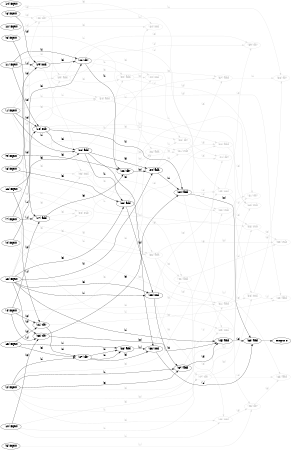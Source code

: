digraph NeuralNetwork {
rankdir=LR;
size="4,3";
center = true;
node0 [label="(0) Input", color=black, labelfontcolor=black, fontcolor=black];
node1 [label="(1) Input", color=black, labelfontcolor=black, fontcolor=black];
node2 [label="(2) Input", color=black, labelfontcolor=black, fontcolor=black];
node3 [label="(3) Input", color=black, labelfontcolor=black, fontcolor=black];
node4 [label="(4) Input", color=black, labelfontcolor=black, fontcolor=black];
node5 [label="(5) Input", color=black, labelfontcolor=black, fontcolor=black];
node6 [label="(6) Input", color=black, labelfontcolor=black, fontcolor=black];
node7 [label="(7) Input", color=black, labelfontcolor=black, fontcolor=black];
node8 [label="(8) Input", color=black, labelfontcolor=black, fontcolor=black];
node9 [label="(9) Input", color=black, labelfontcolor=black, fontcolor=black];
node10 [label="(10) Input", color=black, labelfontcolor=black, fontcolor=black];
node11 [label="(11) Input", color=black, labelfontcolor=black, fontcolor=black];
node12 [label="(12) Input", color=black, labelfontcolor=black, fontcolor=black];
node13 [label="(13) Input", color=black, labelfontcolor=black, fontcolor=black];
node14 [label="(14) Input", color=black, labelfontcolor=black, fontcolor=black];
node15 [label="(15) Input", color=black, labelfontcolor=black, fontcolor=black];
node16 [label="(16) Input", color=black, labelfontcolor=black, fontcolor=black];
node17 [label="(17) add", color=black, labelfontcolor=black, fontcolor=black];
node3 -> node17 [label=" (0)", labelfontcolor=black, fontcolor=black, bold=true, color=black];
node7 -> node17 [label=" (1)", labelfontcolor=black, fontcolor=black, bold=true, color=black];
node4 -> node17 [label=" (2)", labelfontcolor=black, fontcolor=black, bold=true, color=black];
node18 [label="(18) sub", color=black, labelfontcolor=black, fontcolor=black];
node1 -> node18 [label=" (0)", labelfontcolor=black, fontcolor=black, bold=true, color=black];
node0 -> node18 [label=" (1)", labelfontcolor=black, fontcolor=black, bold=true, color=black];
node11 -> node18 [label=" (2)", labelfontcolor=black, fontcolor=black, bold=true, color=black];
node19 [label="(19) mul", color=black, labelfontcolor=black, fontcolor=black];
node8 -> node19 [label=" (0)", labelfontcolor=black, fontcolor=black, bold=true, color=black];
node11 -> node19 [label=" (1)", labelfontcolor=black, fontcolor=black, bold=true, color=black];
node6 -> node19 [label=" (2)", labelfontcolor=black, fontcolor=black, bold=true, color=black];
node20 [label="(20) div", color=black, labelfontcolor=black, fontcolor=black];
node19 -> node20 [label=" (0)", labelfontcolor=black, fontcolor=black, bold=true, color=black];
node11 -> node20 [label=" (1)", labelfontcolor=black, fontcolor=black, bold=true, color=black];
node7 -> node20 [label=" (2)", labelfontcolor=black, fontcolor=black, bold=true, color=black];
node21 [label="(21) div", color=black, labelfontcolor=black, fontcolor=black];
node4 -> node21 [label=" (0)", labelfontcolor=black, fontcolor=black, bold=true, color=black];
node16 -> node21 [label=" (1)", labelfontcolor=black, fontcolor=black, bold=true, color=black];
node15 -> node21 [label=" (2)", labelfontcolor=black, fontcolor=black, bold=true, color=black];
node22 [label="(22) div", color=black, labelfontcolor=black, fontcolor=black];
node17 -> node22 [label=" (0)", labelfontcolor=black, fontcolor=black, bold=true, color=black];
node20 -> node22 [label=" (1)", labelfontcolor=black, fontcolor=black, bold=true, color=black];
node9 -> node22 [label=" (2)", labelfontcolor=black, fontcolor=black, bold=true, color=black];
node23 [label="(23) add", color=black, labelfontcolor=black, fontcolor=black];
node18 -> node23 [label=" (0)", labelfontcolor=black, fontcolor=black, bold=true, color=black];
node1 -> node23 [label=" (1)", labelfontcolor=black, fontcolor=black, bold=true, color=black];
node16 -> node23 [label=" (2)", labelfontcolor=black, fontcolor=black, bold=true, color=black];
node24 [label="(24) add", color=black, labelfontcolor=black, fontcolor=black];
node22 -> node24 [label=" (0)", labelfontcolor=black, fontcolor=black, bold=true, color=black];
node13 -> node24 [label=" (1)", labelfontcolor=black, fontcolor=black, bold=true, color=black];
node23 -> node24 [label=" (2)", labelfontcolor=black, fontcolor=black, bold=true, color=black];
node25 [label="(25) add", color=black, labelfontcolor=black, fontcolor=black];
node13 -> node25 [label=" (0)", labelfontcolor=black, fontcolor=black, bold=true, color=black];
node23 -> node25 [label=" (1)", labelfontcolor=black, fontcolor=black, bold=true, color=black];
node8 -> node25 [label=" (2)", labelfontcolor=black, fontcolor=black, bold=true, color=black];
node26 [label="(26) add", color=lightgrey, labelfontcolor=lightgrey, fontcolor=lightgrey];
node22 -> node26 [label=" (0)", labelfontcolor=lightgrey, fontcolor=lightgrey, bold=true, color=lightgrey];
node3 -> node26 [label=" (1)", labelfontcolor=lightgrey, fontcolor=lightgrey, bold=true, color=lightgrey];
node21 -> node26 [label=" (2)", labelfontcolor=lightgrey, fontcolor=lightgrey, bold=true, color=lightgrey];
node27 [label="(27) div", color=black, labelfontcolor=black, fontcolor=black];
node15 -> node27 [label=" (0)", labelfontcolor=black, fontcolor=black, bold=true, color=black];
node2 -> node27 [label=" (1)", labelfontcolor=black, fontcolor=black, bold=true, color=black];
node21 -> node27 [label=" (2)", labelfontcolor=black, fontcolor=black, bold=true, color=black];
node28 [label="(28) add", color=black, labelfontcolor=black, fontcolor=black];
node27 -> node28 [label=" (0)", labelfontcolor=black, fontcolor=black, bold=true, color=black];
node15 -> node28 [label=" (1)", labelfontcolor=black, fontcolor=black, bold=true, color=black];
node27 -> node28 [label=" (2)", labelfontcolor=black, fontcolor=black, bold=true, color=black];
node29 [label="(29) add", color=lightgrey, labelfontcolor=lightgrey, fontcolor=lightgrey];
node6 -> node29 [label=" (0)", labelfontcolor=lightgrey, fontcolor=lightgrey, bold=true, color=lightgrey];
node1 -> node29 [label=" (1)", labelfontcolor=lightgrey, fontcolor=lightgrey, bold=true, color=lightgrey];
node13 -> node29 [label=" (2)", labelfontcolor=lightgrey, fontcolor=lightgrey, bold=true, color=lightgrey];
node30 [label="(30) add", color=lightgrey, labelfontcolor=lightgrey, fontcolor=lightgrey];
node29 -> node30 [label=" (0)", labelfontcolor=lightgrey, fontcolor=lightgrey, bold=true, color=lightgrey];
node20 -> node30 [label=" (1)", labelfontcolor=lightgrey, fontcolor=lightgrey, bold=true, color=lightgrey];
node13 -> node30 [label=" (2)", labelfontcolor=lightgrey, fontcolor=lightgrey, bold=true, color=lightgrey];
node31 [label="(31) sub", color=lightgrey, labelfontcolor=lightgrey, fontcolor=lightgrey];
node24 -> node31 [label=" (0)", labelfontcolor=lightgrey, fontcolor=lightgrey, bold=true, color=lightgrey];
node1 -> node31 [label=" (1)", labelfontcolor=lightgrey, fontcolor=lightgrey, bold=true, color=lightgrey];
node26 -> node31 [label=" (2)", labelfontcolor=lightgrey, fontcolor=lightgrey, bold=true, color=lightgrey];
node32 [label="(32) div", color=black, labelfontcolor=black, fontcolor=black];
node10 -> node32 [label=" (0)", labelfontcolor=black, fontcolor=black, bold=true, color=black];
node4 -> node32 [label=" (1)", labelfontcolor=black, fontcolor=black, bold=true, color=black];
node13 -> node32 [label=" (2)", labelfontcolor=black, fontcolor=black, bold=true, color=black];
node33 [label="(33) mul", color=black, labelfontcolor=black, fontcolor=black];
node23 -> node33 [label=" (0)", labelfontcolor=black, fontcolor=black, bold=true, color=black];
node28 -> node33 [label=" (1)", labelfontcolor=black, fontcolor=black, bold=true, color=black];
node27 -> node33 [label=" (2)", labelfontcolor=black, fontcolor=black, bold=true, color=black];
node34 [label="(34) add", color=black, labelfontcolor=black, fontcolor=black];
node32 -> node34 [label=" (0)", labelfontcolor=black, fontcolor=black, bold=true, color=black];
node18 -> node34 [label=" (1)", labelfontcolor=black, fontcolor=black, bold=true, color=black];
node24 -> node34 [label=" (2)", labelfontcolor=black, fontcolor=black, bold=true, color=black];
node35 [label="(35) mul", color=black, labelfontcolor=black, fontcolor=black];
node13 -> node35 [label=" (0)", labelfontcolor=black, fontcolor=black, bold=true, color=black];
node13 -> node35 [label=" (1)", labelfontcolor=black, fontcolor=black, bold=true, color=black];
node25 -> node35 [label=" (2)", labelfontcolor=black, fontcolor=black, bold=true, color=black];
node36 [label="(36) add", color=lightgrey, labelfontcolor=lightgrey, fontcolor=lightgrey];
node18 -> node36 [label=" (0)", labelfontcolor=lightgrey, fontcolor=lightgrey, bold=true, color=lightgrey];
node7 -> node36 [label=" (1)", labelfontcolor=lightgrey, fontcolor=lightgrey, bold=true, color=lightgrey];
node7 -> node36 [label=" (2)", labelfontcolor=lightgrey, fontcolor=lightgrey, bold=true, color=lightgrey];
node37 [label="(37) add", color=black, labelfontcolor=black, fontcolor=black];
node2 -> node37 [label=" (0)", labelfontcolor=black, fontcolor=black, bold=true, color=black];
node2 -> node37 [label=" (1)", labelfontcolor=black, fontcolor=black, bold=true, color=black];
node35 -> node37 [label=" (2)", labelfontcolor=black, fontcolor=black, bold=true, color=black];
node38 [label="(38) div", color=lightgrey, labelfontcolor=lightgrey, fontcolor=lightgrey];
node18 -> node38 [label=" (0)", labelfontcolor=lightgrey, fontcolor=lightgrey, bold=true, color=lightgrey];
node24 -> node38 [label=" (1)", labelfontcolor=lightgrey, fontcolor=lightgrey, bold=true, color=lightgrey];
node11 -> node38 [label=" (2)", labelfontcolor=lightgrey, fontcolor=lightgrey, bold=true, color=lightgrey];
node39 [label="(39) mul", color=lightgrey, labelfontcolor=lightgrey, fontcolor=lightgrey];
node34 -> node39 [label=" (0)", labelfontcolor=lightgrey, fontcolor=lightgrey, bold=true, color=lightgrey];
node0 -> node39 [label=" (1)", labelfontcolor=lightgrey, fontcolor=lightgrey, bold=true, color=lightgrey];
node2 -> node39 [label=" (2)", labelfontcolor=lightgrey, fontcolor=lightgrey, bold=true, color=lightgrey];
node40 [label="(40) div", color=lightgrey, labelfontcolor=lightgrey, fontcolor=lightgrey];
node6 -> node40 [label=" (0)", labelfontcolor=lightgrey, fontcolor=lightgrey, bold=true, color=lightgrey];
node3 -> node40 [label=" (1)", labelfontcolor=lightgrey, fontcolor=lightgrey, bold=true, color=lightgrey];
node7 -> node40 [label=" (2)", labelfontcolor=lightgrey, fontcolor=lightgrey, bold=true, color=lightgrey];
node41 [label="(41) div", color=lightgrey, labelfontcolor=lightgrey, fontcolor=lightgrey];
node35 -> node41 [label=" (0)", labelfontcolor=lightgrey, fontcolor=lightgrey, bold=true, color=lightgrey];
node20 -> node41 [label=" (1)", labelfontcolor=lightgrey, fontcolor=lightgrey, bold=true, color=lightgrey];
node31 -> node41 [label=" (2)", labelfontcolor=lightgrey, fontcolor=lightgrey, bold=true, color=lightgrey];
node42 [label="(42) add", color=lightgrey, labelfontcolor=lightgrey, fontcolor=lightgrey];
node36 -> node42 [label=" (0)", labelfontcolor=lightgrey, fontcolor=lightgrey, bold=true, color=lightgrey];
node8 -> node42 [label=" (1)", labelfontcolor=lightgrey, fontcolor=lightgrey, bold=true, color=lightgrey];
node33 -> node42 [label=" (2)", labelfontcolor=lightgrey, fontcolor=lightgrey, bold=true, color=lightgrey];
node43 [label="(43) mul", color=lightgrey, labelfontcolor=lightgrey, fontcolor=lightgrey];
node13 -> node43 [label=" (0)", labelfontcolor=lightgrey, fontcolor=lightgrey, bold=true, color=lightgrey];
node19 -> node43 [label=" (1)", labelfontcolor=lightgrey, fontcolor=lightgrey, bold=true, color=lightgrey];
node9 -> node43 [label=" (2)", labelfontcolor=lightgrey, fontcolor=lightgrey, bold=true, color=lightgrey];
node44 [label="(44) mul", color=lightgrey, labelfontcolor=lightgrey, fontcolor=lightgrey];
node20 -> node44 [label=" (0)", labelfontcolor=lightgrey, fontcolor=lightgrey, bold=true, color=lightgrey];
node23 -> node44 [label=" (1)", labelfontcolor=lightgrey, fontcolor=lightgrey, bold=true, color=lightgrey];
node30 -> node44 [label=" (2)", labelfontcolor=lightgrey, fontcolor=lightgrey, bold=true, color=lightgrey];
node45 [label="(45) add", color=black, labelfontcolor=black, fontcolor=black];
node32 -> node45 [label=" (0)", labelfontcolor=black, fontcolor=black, bold=true, color=black];
node13 -> node45 [label=" (1)", labelfontcolor=black, fontcolor=black, bold=true, color=black];
node37 -> node45 [label=" (2)", labelfontcolor=black, fontcolor=black, bold=true, color=black];
node46 [label="(46) mul", color=lightgrey, labelfontcolor=lightgrey, fontcolor=lightgrey];
node42 -> node46 [label=" (0)", labelfontcolor=lightgrey, fontcolor=lightgrey, bold=true, color=lightgrey];
node10 -> node46 [label=" (1)", labelfontcolor=lightgrey, fontcolor=lightgrey, bold=true, color=lightgrey];
node2 -> node46 [label=" (2)", labelfontcolor=lightgrey, fontcolor=lightgrey, bold=true, color=lightgrey];
node47 [label="(47) div", color=lightgrey, labelfontcolor=lightgrey, fontcolor=lightgrey];
node35 -> node47 [label=" (0)", labelfontcolor=lightgrey, fontcolor=lightgrey, bold=true, color=lightgrey];
node2 -> node47 [label=" (1)", labelfontcolor=lightgrey, fontcolor=lightgrey, bold=true, color=lightgrey];
node10 -> node47 [label=" (2)", labelfontcolor=lightgrey, fontcolor=lightgrey, bold=true, color=lightgrey];
node48 [label="(48) div", color=lightgrey, labelfontcolor=lightgrey, fontcolor=lightgrey];
node7 -> node48 [label=" (0)", labelfontcolor=lightgrey, fontcolor=lightgrey, bold=true, color=lightgrey];
node5 -> node48 [label=" (1)", labelfontcolor=lightgrey, fontcolor=lightgrey, bold=true, color=lightgrey];
node46 -> node48 [label=" (2)", labelfontcolor=lightgrey, fontcolor=lightgrey, bold=true, color=lightgrey];
node49 [label="(49) mul", color=lightgrey, labelfontcolor=lightgrey, fontcolor=lightgrey];
node2 -> node49 [label=" (0)", labelfontcolor=lightgrey, fontcolor=lightgrey, bold=true, color=lightgrey];
node40 -> node49 [label=" (1)", labelfontcolor=lightgrey, fontcolor=lightgrey, bold=true, color=lightgrey];
node34 -> node49 [label=" (2)", labelfontcolor=lightgrey, fontcolor=lightgrey, bold=true, color=lightgrey];
node50 [label="(50) sub", color=lightgrey, labelfontcolor=lightgrey, fontcolor=lightgrey];
node43 -> node50 [label=" (0)", labelfontcolor=lightgrey, fontcolor=lightgrey, bold=true, color=lightgrey];
node38 -> node50 [label=" (1)", labelfontcolor=lightgrey, fontcolor=lightgrey, bold=true, color=lightgrey];
node10 -> node50 [label=" (2)", labelfontcolor=lightgrey, fontcolor=lightgrey, bold=true, color=lightgrey];
node51 [label="(51) add", color=lightgrey, labelfontcolor=lightgrey, fontcolor=lightgrey];
node4 -> node51 [label=" (0)", labelfontcolor=lightgrey, fontcolor=lightgrey, bold=true, color=lightgrey];
node37 -> node51 [label=" (1)", labelfontcolor=lightgrey, fontcolor=lightgrey, bold=true, color=lightgrey];
node36 -> node51 [label=" (2)", labelfontcolor=lightgrey, fontcolor=lightgrey, bold=true, color=lightgrey];
node52 [label="(52) add", color=lightgrey, labelfontcolor=lightgrey, fontcolor=lightgrey];
node13 -> node52 [label=" (0)", labelfontcolor=lightgrey, fontcolor=lightgrey, bold=true, color=lightgrey];
node18 -> node52 [label=" (1)", labelfontcolor=lightgrey, fontcolor=lightgrey, bold=true, color=lightgrey];
node31 -> node52 [label=" (2)", labelfontcolor=lightgrey, fontcolor=lightgrey, bold=true, color=lightgrey];
node53 [label="(53) sub", color=lightgrey, labelfontcolor=lightgrey, fontcolor=lightgrey];
node49 -> node53 [label=" (0)", labelfontcolor=lightgrey, fontcolor=lightgrey, bold=true, color=lightgrey];
node7 -> node53 [label=" (1)", labelfontcolor=lightgrey, fontcolor=lightgrey, bold=true, color=lightgrey];
node2 -> node53 [label=" (2)", labelfontcolor=lightgrey, fontcolor=lightgrey, bold=true, color=lightgrey];
node54 [label="(54) add", color=lightgrey, labelfontcolor=lightgrey, fontcolor=lightgrey];
node16 -> node54 [label=" (0)", labelfontcolor=lightgrey, fontcolor=lightgrey, bold=true, color=lightgrey];
node1 -> node54 [label=" (1)", labelfontcolor=lightgrey, fontcolor=lightgrey, bold=true, color=lightgrey];
node11 -> node54 [label=" (2)", labelfontcolor=lightgrey, fontcolor=lightgrey, bold=true, color=lightgrey];
node55 [label="(55) sub", color=lightgrey, labelfontcolor=lightgrey, fontcolor=lightgrey];
node53 -> node55 [label=" (0)", labelfontcolor=lightgrey, fontcolor=lightgrey, bold=true, color=lightgrey];
node42 -> node55 [label=" (1)", labelfontcolor=lightgrey, fontcolor=lightgrey, bold=true, color=lightgrey];
node36 -> node55 [label=" (2)", labelfontcolor=lightgrey, fontcolor=lightgrey, bold=true, color=lightgrey];
node56 [label="(56) mul", color=lightgrey, labelfontcolor=lightgrey, fontcolor=lightgrey];
node51 -> node56 [label=" (0)", labelfontcolor=lightgrey, fontcolor=lightgrey, bold=true, color=lightgrey];
node54 -> node56 [label=" (1)", labelfontcolor=lightgrey, fontcolor=lightgrey, bold=true, color=lightgrey];
node47 -> node56 [label=" (2)", labelfontcolor=lightgrey, fontcolor=lightgrey, bold=true, color=lightgrey];
node57 [label="(57) add", color=lightgrey, labelfontcolor=lightgrey, fontcolor=lightgrey];
node30 -> node57 [label=" (0)", labelfontcolor=lightgrey, fontcolor=lightgrey, bold=true, color=lightgrey];
node54 -> node57 [label=" (1)", labelfontcolor=lightgrey, fontcolor=lightgrey, bold=true, color=lightgrey];
node31 -> node57 [label=" (2)", labelfontcolor=lightgrey, fontcolor=lightgrey, bold=true, color=lightgrey];
node58 [label="(58) sub", color=lightgrey, labelfontcolor=lightgrey, fontcolor=lightgrey];
node17 -> node58 [label=" (0)", labelfontcolor=lightgrey, fontcolor=lightgrey, bold=true, color=lightgrey];
node16 -> node58 [label=" (1)", labelfontcolor=lightgrey, fontcolor=lightgrey, bold=true, color=lightgrey];
node13 -> node58 [label=" (2)", labelfontcolor=lightgrey, fontcolor=lightgrey, bold=true, color=lightgrey];
node59 [label="(59) div", color=lightgrey, labelfontcolor=lightgrey, fontcolor=lightgrey];
node29 -> node59 [label=" (0)", labelfontcolor=lightgrey, fontcolor=lightgrey, bold=true, color=lightgrey];
node29 -> node59 [label=" (1)", labelfontcolor=lightgrey, fontcolor=lightgrey, bold=true, color=lightgrey];
node49 -> node59 [label=" (2)", labelfontcolor=lightgrey, fontcolor=lightgrey, bold=true, color=lightgrey];
node60 [label="(60) add", color=black, labelfontcolor=black, fontcolor=black];
node34 -> node60 [label=" (0)", labelfontcolor=black, fontcolor=black, bold=true, color=black];
node33 -> node60 [label=" (1)", labelfontcolor=black, fontcolor=black, bold=true, color=black];
node45 -> node60 [label=" (2)", labelfontcolor=black, fontcolor=black, bold=true, color=black];
node61 [label="(61) div", color=lightgrey, labelfontcolor=lightgrey, fontcolor=lightgrey];
node17 -> node61 [label=" (0)", labelfontcolor=lightgrey, fontcolor=lightgrey, bold=true, color=lightgrey];
node51 -> node61 [label=" (1)", labelfontcolor=lightgrey, fontcolor=lightgrey, bold=true, color=lightgrey];
node30 -> node61 [label=" (2)", labelfontcolor=lightgrey, fontcolor=lightgrey, bold=true, color=lightgrey];
node62 [label="(62) sub", color=lightgrey, labelfontcolor=lightgrey, fontcolor=lightgrey];
node52 -> node62 [label=" (0)", labelfontcolor=lightgrey, fontcolor=lightgrey, bold=true, color=lightgrey];
node47 -> node62 [label=" (1)", labelfontcolor=lightgrey, fontcolor=lightgrey, bold=true, color=lightgrey];
node1 -> node62 [label=" (2)", labelfontcolor=lightgrey, fontcolor=lightgrey, bold=true, color=lightgrey];
node63 [label="(63) add", color=lightgrey, labelfontcolor=lightgrey, fontcolor=lightgrey];
node21 -> node63 [label=" (0)", labelfontcolor=lightgrey, fontcolor=lightgrey, bold=true, color=lightgrey];
node56 -> node63 [label=" (1)", labelfontcolor=lightgrey, fontcolor=lightgrey, bold=true, color=lightgrey];
node54 -> node63 [label=" (2)", labelfontcolor=lightgrey, fontcolor=lightgrey, bold=true, color=lightgrey];
node64 [label="(64) mul", color=lightgrey, labelfontcolor=lightgrey, fontcolor=lightgrey];
node6 -> node64 [label=" (0)", labelfontcolor=lightgrey, fontcolor=lightgrey, bold=true, color=lightgrey];
node25 -> node64 [label=" (1)", labelfontcolor=lightgrey, fontcolor=lightgrey, bold=true, color=lightgrey];
node12 -> node64 [label=" (2)", labelfontcolor=lightgrey, fontcolor=lightgrey, bold=true, color=lightgrey];
node65 [label="(65) add", color=lightgrey, labelfontcolor=lightgrey, fontcolor=lightgrey];
node48 -> node65 [label=" (0)", labelfontcolor=lightgrey, fontcolor=lightgrey, bold=true, color=lightgrey];
node36 -> node65 [label=" (1)", labelfontcolor=lightgrey, fontcolor=lightgrey, bold=true, color=lightgrey];
node47 -> node65 [label=" (2)", labelfontcolor=lightgrey, fontcolor=lightgrey, bold=true, color=lightgrey];
node66 [label="(66) div", color=lightgrey, labelfontcolor=lightgrey, fontcolor=lightgrey];
node56 -> node66 [label=" (0)", labelfontcolor=lightgrey, fontcolor=lightgrey, bold=true, color=lightgrey];
node40 -> node66 [label=" (1)", labelfontcolor=lightgrey, fontcolor=lightgrey, bold=true, color=lightgrey];
node57 -> node66 [label=" (2)", labelfontcolor=lightgrey, fontcolor=lightgrey, bold=true, color=lightgrey];
node67 [label="Output 0", color=black, labelfontcolor=black, fontcolor=black];
node60 -> node67 [labelfontcolor=black, fontcolor=black, bold=true, color=black];
{ rank = source; "node0"; "node1"; "node2"; "node3"; "node4"; "node5"; "node6"; "node7"; "node8"; "node9"; "node10"; "node11"; "node12"; "node13"; "node14"; "node15"; "node16"; }
{ rank = max;"node67"; }
}